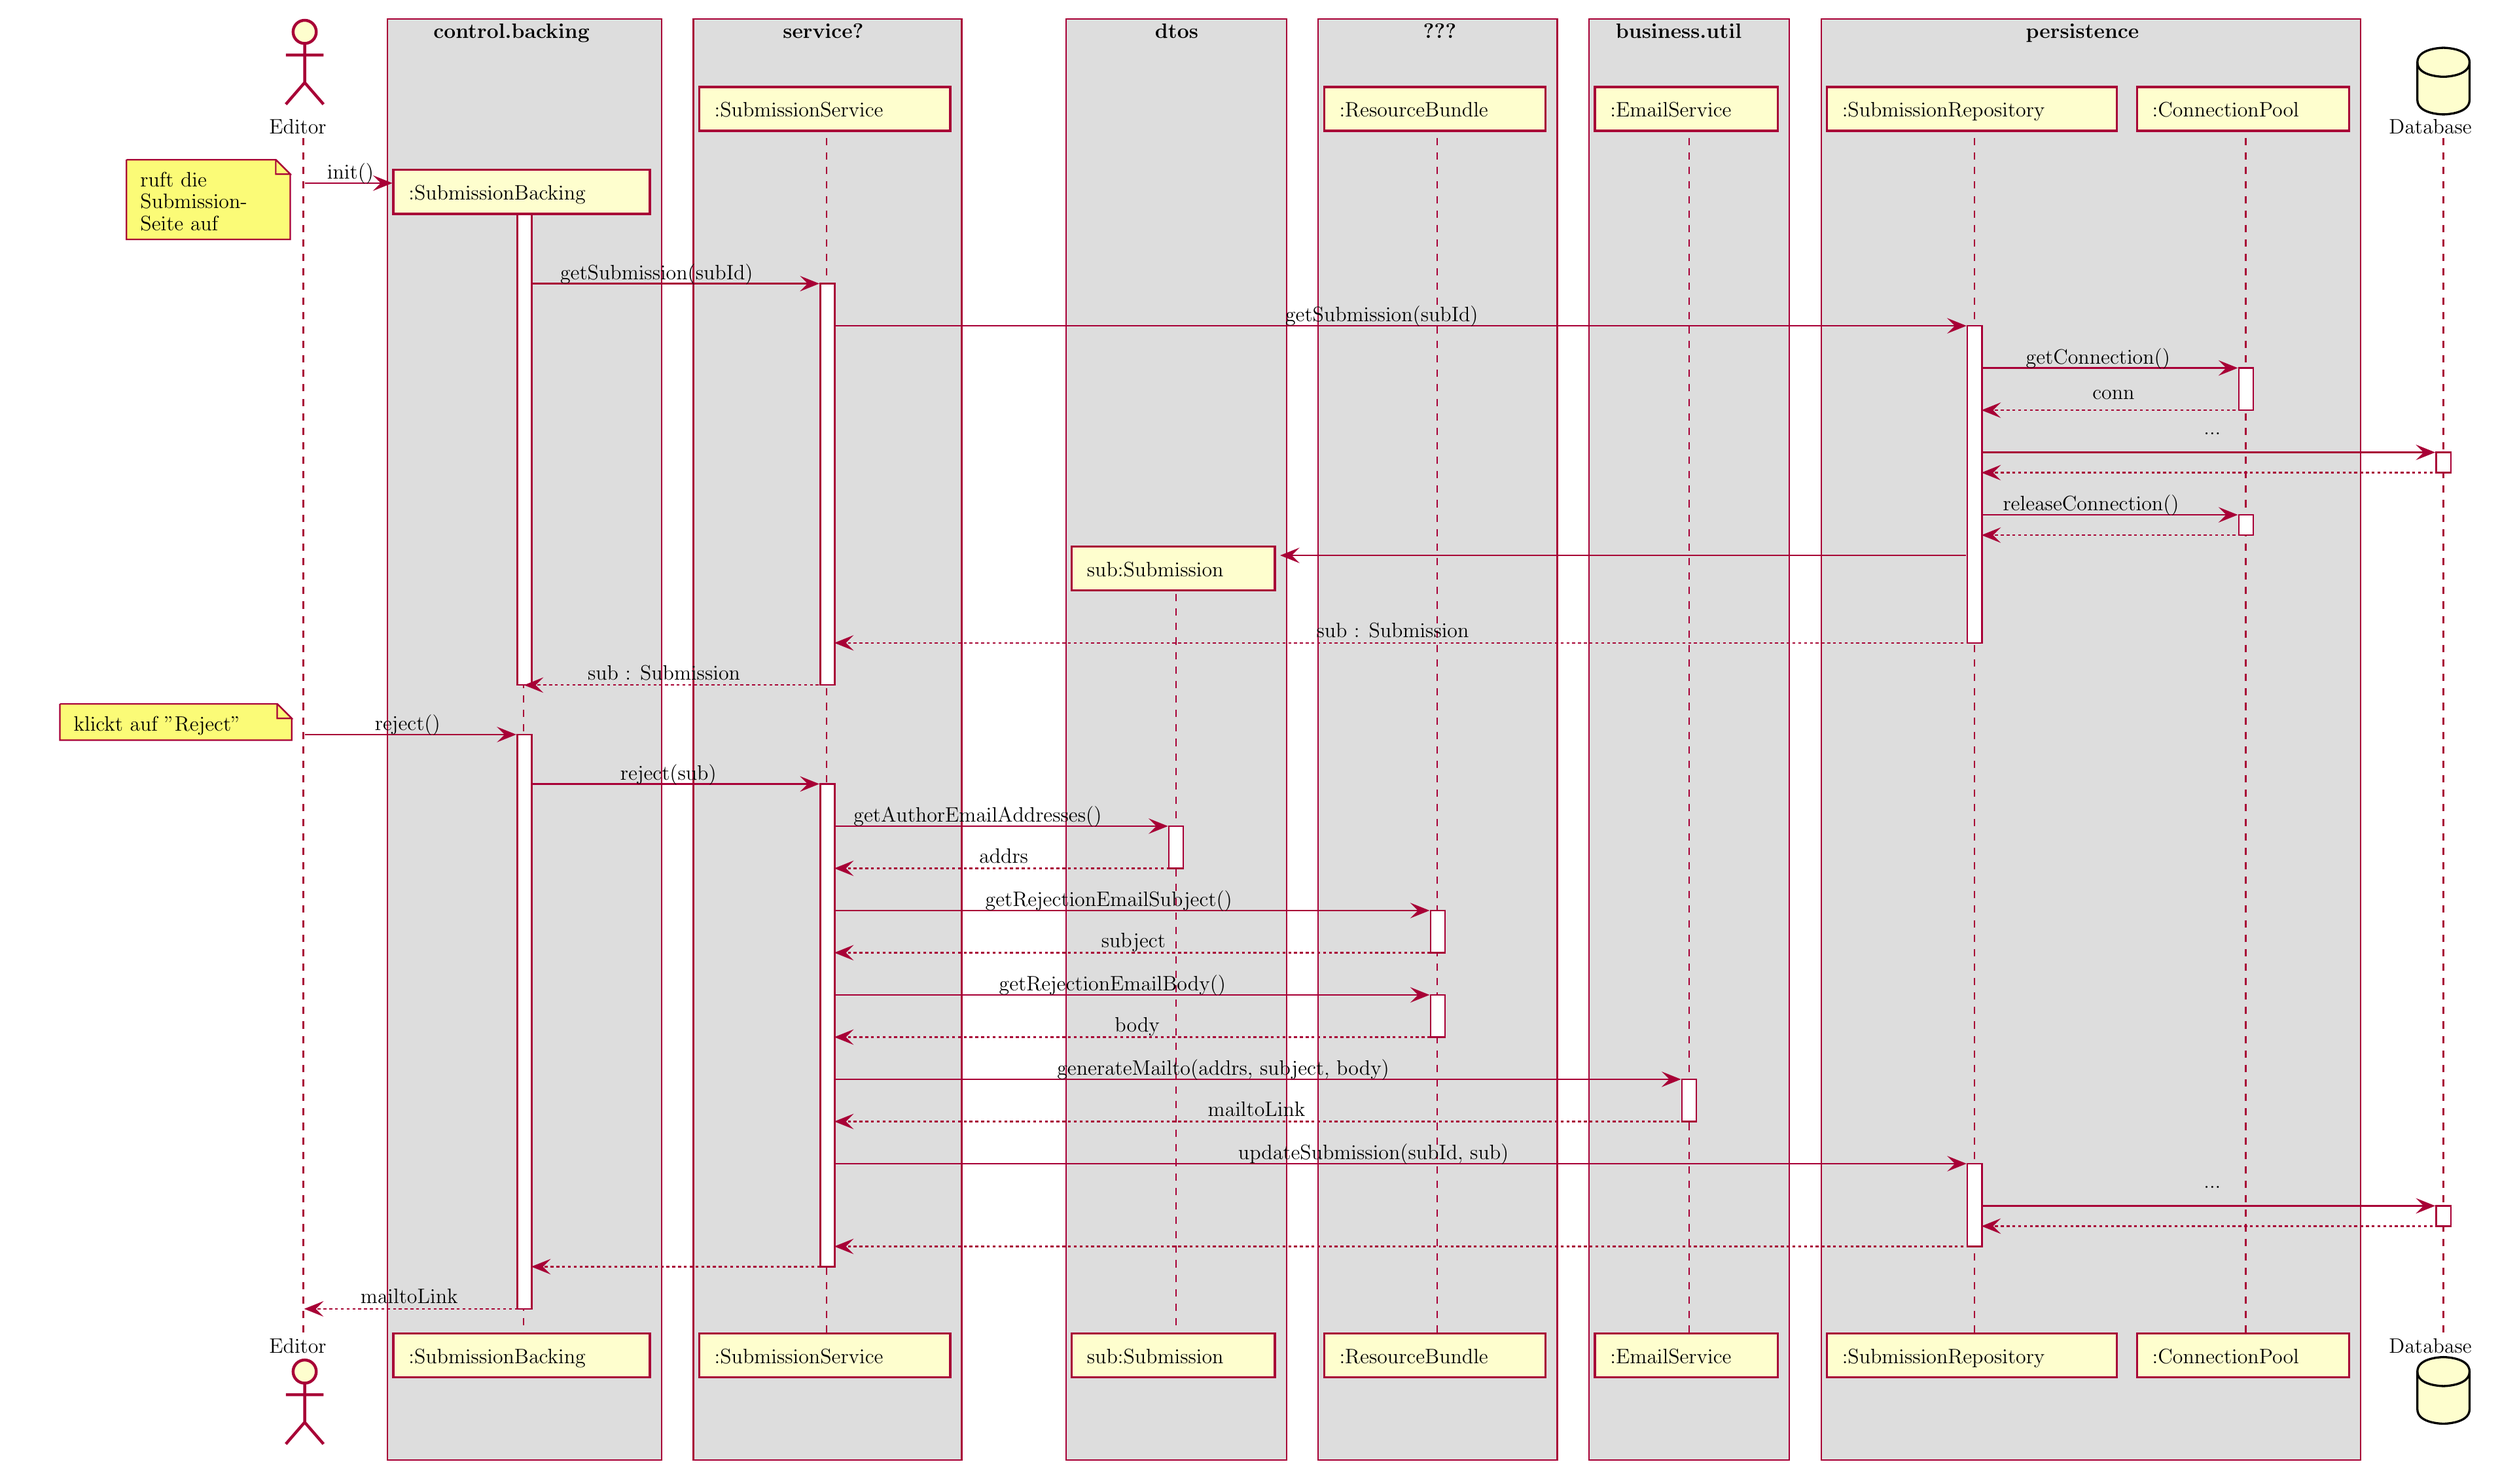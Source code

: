 % generated by Plantuml 1.202.11      
\definecolor{plantucolor0000}{RGB}{221,221,221}
\definecolor{plantucolor0001}{RGB}{168,0,54}
\definecolor{plantucolor0002}{RGB}{0,0,0}
\definecolor{plantucolor0003}{RGB}{255,255,255}
\definecolor{plantucolor0004}{RGB}{254,254,206}
\definecolor{plantucolor0005}{RGB}{251,251,119}
\scalebox{0.8}{
\begin{tikzpicture}[yscale=-1
,font=\Large
,pstyle0/.style={color=plantucolor0001,fill=plantucolor0000,line width=1.0pt}
,pstyle1/.style={color=plantucolor0001,fill=white,line width=1.0pt}
,pstyle2/.style={color=plantucolor0001,line width=1.0pt,dash pattern=on 5.0pt off 5.0pt}
,pstyle3/.style={color=plantucolor0001,fill=plantucolor0004,line width=2.0pt}
,pstyle4/.style={color=plantucolor0001,line width=2.0pt}
,pstyle5/.style={color=plantucolor0001,fill=plantucolor0004,line width=1.5pt}
,pstyle6/.style={color=black,fill=plantucolor0004,line width=1.5pt}
,pstyle7/.style={color=black,line width=1.5pt}
,pstyle8/.style={color=plantucolor0001,fill=plantucolor0001,line width=1.0pt}
,pstyle9/.style={color=plantucolor0001,line width=1.0pt}
,pstyle10/.style={color=plantucolor0001,fill=plantucolor0005,line width=1.0pt}
,pstyle11/.style={color=plantucolor0001,line width=1.0pt,dash pattern=on 2.0pt off 2.0pt}
]
\draw[pstyle0] (231.145pt,6pt) rectangle (420.218pt,1001.078pt);
\node at (259.342pt,6pt)[below right,color=black]{\textbf{control.backing}};
\draw[pstyle0] (442.218pt,6pt) rectangle (627.441pt,1001.078pt);
\node at (500.514pt,6pt)[below right,color=black]{\textbf{service?}};
\draw[pstyle0] (699.338pt,6pt) rectangle (851.52pt,1001.078pt);
\node at (757.346pt,6pt)[below right,color=black]{\textbf{dtos}};
\draw[pstyle0] (873.52pt,6pt) rectangle (1038.454pt,1001.078pt);
\node at (942.337pt,6pt)[below right,color=black]{\textbf{???}};
\draw[pstyle0] (1060.454pt,6pt) rectangle (1198.524pt,1001.078pt);
\node at (1075.328pt,6pt)[below right,color=black]{\textbf{business.util}};
\draw[pstyle0] (1220.524pt,6pt) rectangle (1592.997pt,1001.078pt);
\node at (1358.365pt,6pt)[below right,color=black]{\textbf{persistence}};
\draw[pstyle1] (320.682pt,129.43pt) rectangle (330.682pt,466.055pt);
\draw[pstyle1] (320.682pt,500.188pt) rectangle (330.682pt,896.781pt);
\draw[pstyle1] (529.829pt,188.828pt) rectangle (539.829pt,466.055pt);
\draw[pstyle1] (529.829pt,534.32pt) rectangle (539.829pt,867.648pt);
\draw[pstyle1] (770.429pt,563.453pt) rectangle (780.429pt,592.586pt);
\draw[pstyle1] (950.987pt,621.719pt) rectangle (960.987pt,650.852pt);
\draw[pstyle1] (950.987pt,679.984pt) rectangle (960.987pt,709.117pt);
\draw[pstyle1] (1124.489pt,738.25pt) rectangle (1134.489pt,767.383pt);
\draw[pstyle1] (1321.571pt,217.961pt) rectangle (1331.571pt,436.922pt);
\draw[pstyle1] (1321.571pt,796.516pt) rectangle (1331.571pt,853.648pt);
\draw[pstyle1] (1508.808pt,247.094pt) rectangle (1518.808pt,276.227pt);
\draw[pstyle1] (1508.808pt,348.492pt) rectangle (1518.808pt,362.492pt);
\draw[pstyle1] (1645.074pt,305.359pt) rectangle (1655.074pt,319.359pt);
\draw[pstyle1] (1645.074pt,825.648pt) rectangle (1655.074pt,839.648pt);
\draw[pstyle2] (173pt,88.297pt) -- (173pt,914.781pt);
\draw[pstyle2] (325.146pt,142.996pt) -- (325.146pt,914.781pt);
\draw[pstyle2] (534.218pt,88.297pt) -- (534.218pt,914.781pt);
\draw[pstyle2] (775.338pt,403.141pt) -- (775.338pt,914.781pt);
\draw[pstyle2] (955.52pt,88.297pt) -- (955.52pt,914.781pt);
\draw[pstyle2] (1129.454pt,88.297pt) -- (1129.454pt,914.781pt);
\draw[pstyle2] (1326.524pt,88.297pt) -- (1326.524pt,914.781pt);
\draw[pstyle2] (1513.618pt,88.297pt) -- (1513.618pt,914.781pt);
\draw[pstyle2] (1649.997pt,88.297pt) -- (1649.997pt,914.781pt);
\node at (146pt,72pt)[below right,color=black]{Editor};
\draw[pstyle3] (173.946pt,15pt) ellipse (8pt and 8pt);
\draw[pstyle4] (173.946pt,23pt) -- (173.946pt,50pt)(160.946pt,31pt) -- (186.946pt,31pt)(173.946pt,50pt) -- (160.946pt,65pt)(173.946pt,50pt) -- (186.946pt,65pt);
\node at (146pt,913.781pt)[below right,color=black]{Editor};
\draw[pstyle3] (173.946pt,940.078pt) ellipse (8pt and 8pt);
\draw[pstyle4] (173.946pt,948.078pt) -- (173.946pt,975.078pt)(160.946pt,956.078pt) -- (186.946pt,956.078pt)(173.946pt,975.078pt) -- (160.946pt,990.078pt)(173.946pt,975.078pt) -- (186.946pt,990.078pt);
\draw[pstyle5] (235.145pt,913.781pt) rectangle (412.218pt,944.078pt);
\node at (242.145pt,920.781pt)[below right,color=black]{:SubmissionBacking};
\draw[pstyle5] (446.218pt,53pt) rectangle (619.441pt,83.297pt);
\node at (453.218pt,60pt)[below right,color=black]{:SubmissionService};
\draw[pstyle5] (446.218pt,913.781pt) rectangle (619.441pt,944.078pt);
\node at (453.218pt,920.781pt)[below right,color=black]{:SubmissionService};
\draw[pstyle5] (703.338pt,913.781pt) rectangle (843.52pt,944.078pt);
\node at (710.338pt,920.781pt)[below right,color=black]{sub:Submission};
\draw[pstyle5] (877.52pt,53pt) rectangle (1030.454pt,83.297pt);
\node at (884.52pt,60pt)[below right,color=black]{:ResourceBundle};
\draw[pstyle5] (877.52pt,913.781pt) rectangle (1030.454pt,944.078pt);
\node at (884.52pt,920.781pt)[below right,color=black]{:ResourceBundle};
\draw[pstyle5] (1064.454pt,53pt) rectangle (1190.524pt,83.297pt);
\node at (1071.454pt,60pt)[below right,color=black]{:EmailService};
\draw[pstyle5] (1064.454pt,913.781pt) rectangle (1190.524pt,944.078pt);
\node at (1071.454pt,920.781pt)[below right,color=black]{:EmailService};
\draw[pstyle5] (1224.524pt,53pt) rectangle (1424.618pt,83.297pt);
\node at (1231.524pt,60pt)[below right,color=black]{:SubmissionRepository};
\draw[pstyle5] (1224.524pt,913.781pt) rectangle (1424.618pt,944.078pt);
\node at (1231.524pt,920.781pt)[below right,color=black]{:SubmissionRepository};
\draw[pstyle5] (1438.618pt,53pt) rectangle (1584.997pt,83.297pt);
\node at (1445.618pt,60pt)[below right,color=black]{:ConnectionPool};
\draw[pstyle5] (1438.618pt,913.781pt) rectangle (1584.997pt,944.078pt);
\node at (1445.618pt,920.781pt)[below right,color=black]{:ConnectionPool};
\node at (1608.997pt,72pt)[below right,color=black]{Database};
\draw[pstyle6] (1632.074pt,36pt) ..controls (1632.074pt,26pt) and (1650.074pt,26pt) .. (1650.074pt,26pt) ..controls (1650.074pt,26pt) and (1668.074pt,26pt) .. (1668.074pt,36pt) -- (1668.074pt,62pt) ..controls (1668.074pt,72pt) and (1650.074pt,72pt) .. (1650.074pt,72pt) ..controls (1650.074pt,72pt) and (1632.074pt,72pt) .. (1632.074pt,62pt) -- (1632.074pt,36pt);
\draw[pstyle7] (1632.074pt,36pt) ..controls (1632.074pt,46pt) and (1650.074pt,46pt) .. (1650.074pt,46pt) ..controls (1650.074pt,46pt) and (1668.074pt,46pt) .. (1668.074pt,36pt);
\node at (1608.997pt,913.781pt)[below right,color=black]{Database};
\draw[pstyle6] (1632.074pt,940.078pt) ..controls (1632.074pt,930.078pt) and (1650.074pt,930.078pt) .. (1650.074pt,930.078pt) ..controls (1650.074pt,930.078pt) and (1668.074pt,930.078pt) .. (1668.074pt,940.078pt) -- (1668.074pt,966.078pt) ..controls (1668.074pt,976.078pt) and (1650.074pt,976.078pt) .. (1650.074pt,976.078pt) ..controls (1650.074pt,976.078pt) and (1632.074pt,976.078pt) .. (1632.074pt,966.078pt) -- (1632.074pt,940.078pt);
\draw[pstyle7] (1632.074pt,940.078pt) ..controls (1632.074pt,950.078pt) and (1650.074pt,950.078pt) .. (1650.074pt,950.078pt) ..controls (1650.074pt,950.078pt) and (1668.074pt,950.078pt) .. (1668.074pt,940.078pt);
\draw[pstyle1] (320.682pt,129.43pt) rectangle (330.682pt,466.055pt);
\draw[pstyle1] (320.682pt,500.188pt) rectangle (330.682pt,896.781pt);
\draw[pstyle1] (529.829pt,188.828pt) rectangle (539.829pt,466.055pt);
\draw[pstyle1] (529.829pt,534.32pt) rectangle (539.829pt,867.648pt);
\draw[pstyle1] (770.429pt,563.453pt) rectangle (780.429pt,592.586pt);
\draw[pstyle1] (950.987pt,621.719pt) rectangle (960.987pt,650.852pt);
\draw[pstyle1] (950.987pt,679.984pt) rectangle (960.987pt,709.117pt);
\draw[pstyle1] (1124.489pt,738.25pt) rectangle (1134.489pt,767.383pt);
\draw[pstyle1] (1321.571pt,217.961pt) rectangle (1331.571pt,436.922pt);
\draw[pstyle1] (1321.571pt,796.516pt) rectangle (1331.571pt,853.648pt);
\draw[pstyle1] (1508.808pt,247.094pt) rectangle (1518.808pt,276.227pt);
\draw[pstyle1] (1508.808pt,348.492pt) rectangle (1518.808pt,362.492pt);
\draw[pstyle1] (1645.074pt,305.359pt) rectangle (1655.074pt,319.359pt);
\draw[pstyle1] (1645.074pt,825.648pt) rectangle (1655.074pt,839.648pt);
\draw[pstyle8] (223.145pt,115.43pt) -- (233.145pt,119.43pt) -- (223.145pt,123.43pt) -- (227.145pt,119.43pt) -- cycle;
\draw[pstyle9] (173.946pt,119.43pt) -- (229.145pt,119.43pt);
\node at (185.946pt,102.297pt)[below right,color=black]{init()};
\draw[pstyle5] (235.145pt,110.348pt) rectangle (412.218pt,140.644pt);
\node at (242.145pt,117.348pt)[below right,color=black]{:SubmissionBacking};
\draw[pstyle10] (51pt,103.297pt) -- (51pt,158.297pt) -- (164pt,158.297pt) -- (164pt,113.297pt) -- (154pt,103.297pt) -- (51pt,103.297pt);
\draw[pstyle10] (154pt,103.297pt) -- (154pt,113.297pt) -- (164pt,113.297pt) -- (154pt,103.297pt);
\node at (57pt,108.297pt)[below right,color=black]{ruft die};
\node at (57pt,123.43pt)[below right,color=black]{Submission-};
\node at (57pt,138.562pt)[below right,color=black]{Seite auf};
\draw[pstyle8] (517.829pt,184.828pt) -- (527.829pt,188.828pt) -- (517.829pt,192.828pt) -- (521.829pt,188.828pt) -- cycle;
\draw[pstyle9] (330.682pt,188.828pt) -- (523.829pt,188.828pt);
\node at (346.83pt,171.695pt)[below right,color=black]{getSubmission(subId)};
\draw[pstyle8] (1309.571pt,213.961pt) -- (1319.571pt,217.961pt) -- (1309.571pt,221.961pt) -- (1313.571pt,217.961pt) -- cycle;
\draw[pstyle9] (539.829pt,217.961pt) -- (1315.571pt,217.961pt);
\node at (847.275pt,200.828pt)[below right,color=black]{getSubmission(subId)};
\draw[pstyle8] (1496.808pt,243.094pt) -- (1506.808pt,247.094pt) -- (1496.808pt,251.094pt) -- (1500.808pt,247.094pt) -- cycle;
\draw[pstyle9] (1331.571pt,247.094pt) -- (1502.808pt,247.094pt);
\node at (1358.427pt,229.961pt)[below right,color=black]{getConnection()};
\draw[pstyle8] (1342.571pt,272.227pt) -- (1332.571pt,276.227pt) -- (1342.571pt,280.227pt) -- (1338.571pt,276.227pt) -- cycle;
\draw[pstyle11] (1336.571pt,276.227pt) -- (1512.808pt,276.227pt);
\node at (1404.347pt,259.094pt)[below right,color=black]{conn};
\draw[pstyle8] (1633.074pt,301.359pt) -- (1643.074pt,305.359pt) -- (1633.074pt,309.359pt) -- (1637.074pt,305.359pt) -- cycle;
\draw[pstyle9] (1331.571pt,305.359pt) -- (1639.074pt,305.359pt);
\node at (1481.122pt,288.227pt)[below right,color=black]{...};
\draw[pstyle8] (1342.571pt,315.359pt) -- (1332.571pt,319.359pt) -- (1342.571pt,323.359pt) -- (1338.571pt,319.359pt) -- cycle;
\draw[pstyle11] (1336.571pt,319.359pt) -- (1649.074pt,319.359pt);
\draw[pstyle8] (1496.808pt,344.492pt) -- (1506.808pt,348.492pt) -- (1496.808pt,352.492pt) -- (1500.808pt,348.492pt) -- cycle;
\draw[pstyle9] (1331.571pt,348.492pt) -- (1502.808pt,348.492pt);
\node at (1342.555pt,331.359pt)[below right,color=black]{releaseConnection()};
\draw[pstyle8] (1342.571pt,358.492pt) -- (1332.571pt,362.492pt) -- (1342.571pt,366.492pt) -- (1338.571pt,362.492pt) -- cycle;
\draw[pstyle11] (1336.571pt,362.492pt) -- (1512.808pt,362.492pt);
\draw[pstyle8] (858.52pt,372.492pt) -- (848.52pt,376.492pt) -- (858.52pt,380.492pt) -- (854.52pt,376.492pt) -- cycle;
\draw[pstyle9] (852.52pt,376.492pt) -- (1320.571pt,376.492pt);
\draw[pstyle5] (703.338pt,370.492pt) rectangle (843.52pt,400.789pt);
\node at (710.338pt,377.492pt)[below right,color=black]{sub:Submission};
\draw[pstyle8] (550.829pt,432.922pt) -- (540.829pt,436.922pt) -- (550.829pt,440.922pt) -- (546.829pt,436.922pt) -- cycle;
\draw[pstyle11] (544.829pt,436.922pt) -- (1325.571pt,436.922pt);
\node at (868.727pt,419.789pt)[below right,color=black]{sub : Submission};
\draw[pstyle8] (336.682pt,462.055pt) -- (326.682pt,466.055pt) -- (336.682pt,470.055pt) -- (332.682pt,466.055pt) -- cycle;
\draw[pstyle11] (330.682pt,466.055pt) -- (533.829pt,466.055pt);
\node at (365.783pt,448.922pt)[below right,color=black]{sub : Submission};
\draw[pstyle8] (308.682pt,496.188pt) -- (318.682pt,500.188pt) -- (308.682pt,504.188pt) -- (312.682pt,500.188pt) -- cycle;
\draw[pstyle9] (173.946pt,500.188pt) -- (314.682pt,500.188pt);
\node at (218.93pt,483.055pt)[below right,color=black]{reject()};
\draw[pstyle10] (5pt,479.055pt) -- (5pt,504.055pt) -- (165pt,504.055pt) -- (165pt,489.055pt) -- (155pt,479.055pt) -- (5pt,479.055pt);
\draw[pstyle10] (155pt,479.055pt) -- (155pt,489.055pt) -- (165pt,489.055pt) -- (155pt,479.055pt);
\node at (11pt,484.055pt)[below right,color=black]{klickt auf "Reject"};
\draw[pstyle8] (517.829pt,530.32pt) -- (527.829pt,534.32pt) -- (517.829pt,538.32pt) -- (521.829pt,534.32pt) -- cycle;
\draw[pstyle9] (330.682pt,534.32pt) -- (523.829pt,534.32pt);
\node at (388.332pt,517.188pt)[below right,color=black]{reject(sub)};
\draw[pstyle8] (758.429pt,559.453pt) -- (768.429pt,563.453pt) -- (758.429pt,567.453pt) -- (762.429pt,563.453pt) -- cycle;
\draw[pstyle9] (539.829pt,563.453pt) -- (764.429pt,563.453pt);
\node at (549.329pt,546.32pt)[below right,color=black]{getAuthorEmailAddresses()};
\draw[pstyle8] (550.829pt,588.586pt) -- (540.829pt,592.586pt) -- (550.829pt,596.586pt) -- (546.829pt,592.586pt) -- cycle;
\draw[pstyle11] (544.829pt,592.586pt) -- (774.429pt,592.586pt);
\node at (635.97pt,575.453pt)[below right,color=black]{addrs};
\draw[pstyle8] (938.987pt,617.719pt) -- (948.987pt,621.719pt) -- (938.987pt,625.719pt) -- (942.987pt,621.719pt) -- cycle;
\draw[pstyle9] (539.829pt,621.719pt) -- (944.987pt,621.719pt);
\node at (640.221pt,604.586pt)[below right,color=black]{getRejectionEmailSubject()};
\draw[pstyle8] (550.829pt,646.852pt) -- (540.829pt,650.852pt) -- (550.829pt,654.852pt) -- (546.829pt,650.852pt) -- cycle;
\draw[pstyle11] (544.829pt,650.852pt) -- (954.987pt,650.852pt);
\node at (720.219pt,633.719pt)[below right,color=black]{subject};
\draw[pstyle8] (938.987pt,675.984pt) -- (948.987pt,679.984pt) -- (938.987pt,683.984pt) -- (942.987pt,679.984pt) -- cycle;
\draw[pstyle9] (539.829pt,679.984pt) -- (944.987pt,679.984pt);
\node at (649.706pt,662.852pt)[below right,color=black]{getRejectionEmailBody()};
\draw[pstyle8] (550.829pt,705.117pt) -- (540.829pt,709.117pt) -- (550.829pt,713.117pt) -- (546.829pt,709.117pt) -- cycle;
\draw[pstyle11] (544.829pt,709.117pt) -- (954.987pt,709.117pt);
\node at (729.566pt,691.984pt)[below right,color=black]{body};
\draw[pstyle8] (1112.489pt,734.25pt) -- (1122.489pt,738.25pt) -- (1112.489pt,742.25pt) -- (1116.489pt,738.25pt) -- cycle;
\draw[pstyle9] (539.829pt,738.25pt) -- (1118.489pt,738.25pt);
\node at (689.736pt,721.117pt)[below right,color=black]{generateMailto(addrs, subject, body)};
\draw[pstyle8] (550.829pt,763.383pt) -- (540.829pt,767.383pt) -- (550.829pt,771.383pt) -- (546.829pt,767.383pt) -- cycle;
\draw[pstyle11] (544.829pt,767.383pt) -- (1128.489pt,767.383pt);
\node at (793.802pt,750.25pt)[below right,color=black]{mailtoLink};
\draw[pstyle8] (1309.571pt,792.516pt) -- (1319.571pt,796.516pt) -- (1309.571pt,800.516pt) -- (1313.571pt,796.516pt) -- cycle;
\draw[pstyle9] (539.829pt,796.516pt) -- (1315.571pt,796.516pt);
\node at (814.693pt,779.383pt)[below right,color=black]{updateSubmission(subId, sub)};
\draw[pstyle8] (1633.074pt,821.648pt) -- (1643.074pt,825.648pt) -- (1633.074pt,829.648pt) -- (1637.074pt,825.648pt) -- cycle;
\draw[pstyle9] (1331.571pt,825.648pt) -- (1639.074pt,825.648pt);
\node at (1481.122pt,808.516pt)[below right,color=black]{...};
\draw[pstyle8] (1342.571pt,835.648pt) -- (1332.571pt,839.648pt) -- (1342.571pt,843.648pt) -- (1338.571pt,839.648pt) -- cycle;
\draw[pstyle11] (1336.571pt,839.648pt) -- (1649.074pt,839.648pt);
\draw[pstyle8] (550.829pt,849.648pt) -- (540.829pt,853.648pt) -- (550.829pt,857.648pt) -- (546.829pt,853.648pt) -- cycle;
\draw[pstyle11] (544.829pt,853.648pt) -- (1325.571pt,853.648pt);
\draw[pstyle8] (341.682pt,863.648pt) -- (331.682pt,867.648pt) -- (341.682pt,871.648pt) -- (337.682pt,867.648pt) -- cycle;
\draw[pstyle11] (335.682pt,867.648pt) -- (533.829pt,867.648pt);
\draw[pstyle8] (184.946pt,892.781pt) -- (174.946pt,896.781pt) -- (184.946pt,900.781pt) -- (180.946pt,896.781pt) -- cycle;
\draw[pstyle11] (178.946pt,896.781pt) -- (324.682pt,896.781pt);
\node at (208.956pt,879.648pt)[below right,color=black]{mailtoLink};
\end{tikzpicture}
}
